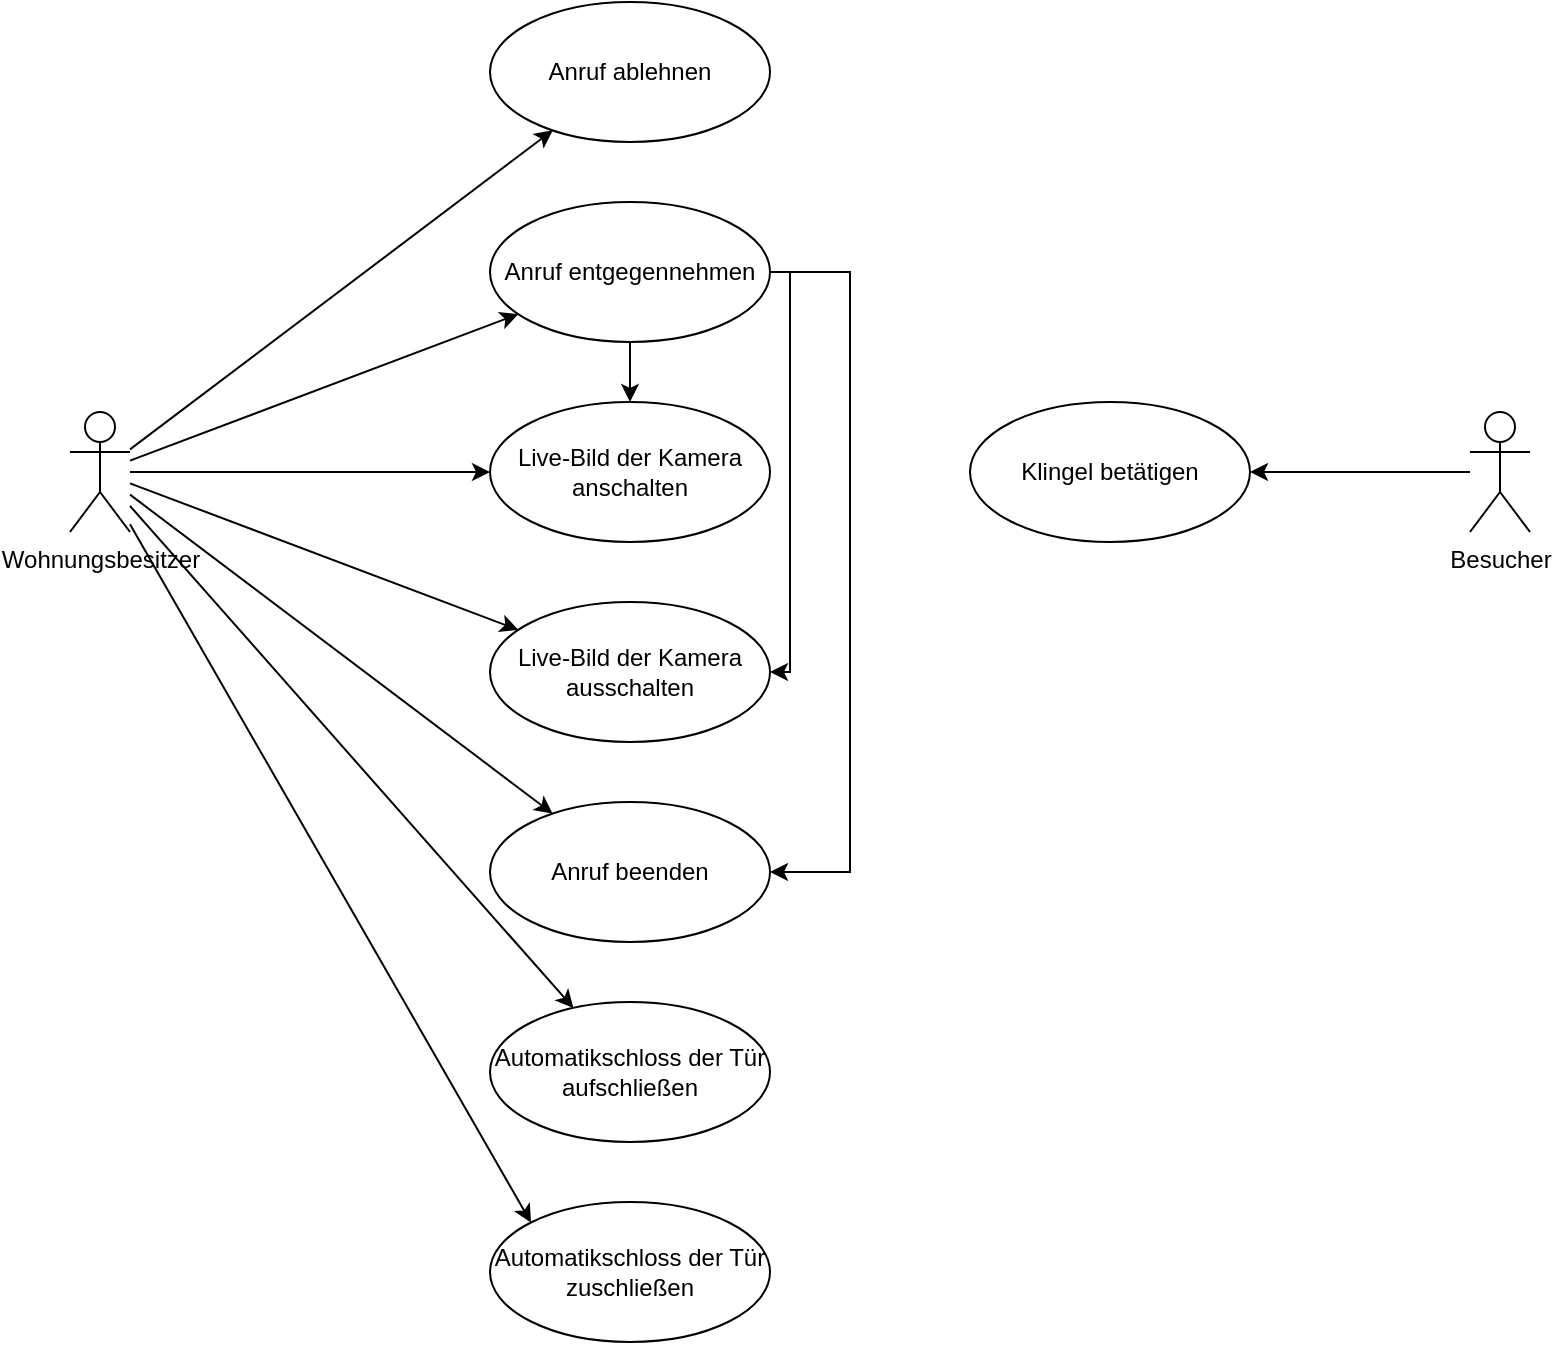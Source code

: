 <mxfile version="20.6.0" type="github" pages="4">
  <diagram id="9683CgnAG9iSsfslkuzx" name="Klingeln bei einem Mehrfamilienhaus">
    <mxGraphModel dx="1354" dy="762" grid="1" gridSize="10" guides="1" tooltips="1" connect="1" arrows="1" fold="1" page="1" pageScale="1" pageWidth="827" pageHeight="1169" math="0" shadow="0">
      <root>
        <mxCell id="0" />
        <mxCell id="1" parent="0" />
        <mxCell id="H2sUAbrCjyI3HVD_D6Cz-8" style="rounded=0;orthogonalLoop=1;jettySize=auto;html=1;" edge="1" parent="1" source="H2sUAbrCjyI3HVD_D6Cz-1" target="H2sUAbrCjyI3HVD_D6Cz-3">
          <mxGeometry relative="1" as="geometry" />
        </mxCell>
        <mxCell id="H2sUAbrCjyI3HVD_D6Cz-9" style="edgeStyle=none;rounded=0;orthogonalLoop=1;jettySize=auto;html=1;" edge="1" parent="1" source="H2sUAbrCjyI3HVD_D6Cz-1" target="H2sUAbrCjyI3HVD_D6Cz-4">
          <mxGeometry relative="1" as="geometry" />
        </mxCell>
        <mxCell id="H2sUAbrCjyI3HVD_D6Cz-10" style="edgeStyle=none;rounded=0;orthogonalLoop=1;jettySize=auto;html=1;" edge="1" parent="1" source="H2sUAbrCjyI3HVD_D6Cz-1" target="H2sUAbrCjyI3HVD_D6Cz-6">
          <mxGeometry relative="1" as="geometry" />
        </mxCell>
        <mxCell id="H2sUAbrCjyI3HVD_D6Cz-11" style="edgeStyle=none;rounded=0;orthogonalLoop=1;jettySize=auto;html=1;" edge="1" parent="1" source="H2sUAbrCjyI3HVD_D6Cz-1" target="H2sUAbrCjyI3HVD_D6Cz-7">
          <mxGeometry relative="1" as="geometry" />
        </mxCell>
        <mxCell id="H2sUAbrCjyI3HVD_D6Cz-13" style="edgeStyle=none;rounded=0;orthogonalLoop=1;jettySize=auto;html=1;" edge="1" parent="1" source="H2sUAbrCjyI3HVD_D6Cz-1" target="H2sUAbrCjyI3HVD_D6Cz-5">
          <mxGeometry relative="1" as="geometry" />
        </mxCell>
        <mxCell id="H2sUAbrCjyI3HVD_D6Cz-21" style="edgeStyle=none;rounded=0;orthogonalLoop=1;jettySize=auto;html=1;entryX=0;entryY=0;entryDx=0;entryDy=0;" edge="1" parent="1" source="H2sUAbrCjyI3HVD_D6Cz-1" target="H2sUAbrCjyI3HVD_D6Cz-20">
          <mxGeometry relative="1" as="geometry" />
        </mxCell>
        <mxCell id="9yt23cUk8mRBP5bSDofl-4" style="rounded=0;orthogonalLoop=1;jettySize=auto;html=1;" edge="1" parent="1" source="H2sUAbrCjyI3HVD_D6Cz-1" target="9yt23cUk8mRBP5bSDofl-1">
          <mxGeometry relative="1" as="geometry" />
        </mxCell>
        <mxCell id="H2sUAbrCjyI3HVD_D6Cz-1" value="Wohnungsbesitzer" style="shape=umlActor;verticalLabelPosition=bottom;verticalAlign=top;html=1;" vertex="1" parent="1">
          <mxGeometry x="40" y="295" width="30" height="60" as="geometry" />
        </mxCell>
        <mxCell id="H2sUAbrCjyI3HVD_D6Cz-19" style="edgeStyle=none;rounded=0;orthogonalLoop=1;jettySize=auto;html=1;" edge="1" parent="1" source="H2sUAbrCjyI3HVD_D6Cz-2" target="H2sUAbrCjyI3HVD_D6Cz-17">
          <mxGeometry relative="1" as="geometry" />
        </mxCell>
        <mxCell id="H2sUAbrCjyI3HVD_D6Cz-2" value="Besucher" style="shape=umlActor;verticalLabelPosition=bottom;verticalAlign=top;html=1;" vertex="1" parent="1">
          <mxGeometry x="740" y="295" width="30" height="60" as="geometry" />
        </mxCell>
        <mxCell id="7n0-RG5vhHjVjFanLFle-1" style="edgeStyle=none;rounded=0;orthogonalLoop=1;jettySize=auto;html=1;" edge="1" parent="1" source="H2sUAbrCjyI3HVD_D6Cz-3" target="H2sUAbrCjyI3HVD_D6Cz-6">
          <mxGeometry relative="1" as="geometry" />
        </mxCell>
        <mxCell id="7n0-RG5vhHjVjFanLFle-2" style="edgeStyle=orthogonalEdgeStyle;rounded=0;orthogonalLoop=1;jettySize=auto;html=1;" edge="1" parent="1" source="H2sUAbrCjyI3HVD_D6Cz-3" target="H2sUAbrCjyI3HVD_D6Cz-7">
          <mxGeometry relative="1" as="geometry">
            <Array as="points">
              <mxPoint x="400" y="225" />
              <mxPoint x="400" y="425" />
            </Array>
          </mxGeometry>
        </mxCell>
        <mxCell id="9yt23cUk8mRBP5bSDofl-3" style="edgeStyle=orthogonalEdgeStyle;rounded=0;orthogonalLoop=1;jettySize=auto;html=1;" edge="1" parent="1" source="H2sUAbrCjyI3HVD_D6Cz-3" target="9yt23cUk8mRBP5bSDofl-1">
          <mxGeometry relative="1" as="geometry">
            <Array as="points">
              <mxPoint x="430" y="225" />
              <mxPoint x="430" y="525" />
            </Array>
          </mxGeometry>
        </mxCell>
        <mxCell id="H2sUAbrCjyI3HVD_D6Cz-3" value="Anruf entgegennehmen" style="ellipse;whiteSpace=wrap;html=1;" vertex="1" parent="1">
          <mxGeometry x="250" y="190" width="140" height="70" as="geometry" />
        </mxCell>
        <mxCell id="H2sUAbrCjyI3HVD_D6Cz-4" value="Anruf ablehnen" style="ellipse;whiteSpace=wrap;html=1;" vertex="1" parent="1">
          <mxGeometry x="250" y="90" width="140" height="70" as="geometry" />
        </mxCell>
        <mxCell id="H2sUAbrCjyI3HVD_D6Cz-5" value="Automatikschloss der Tür aufschließen" style="ellipse;whiteSpace=wrap;html=1;" vertex="1" parent="1">
          <mxGeometry x="250" y="590" width="140" height="70" as="geometry" />
        </mxCell>
        <mxCell id="H2sUAbrCjyI3HVD_D6Cz-6" value="Live-Bild der Kamera anschalten" style="ellipse;whiteSpace=wrap;html=1;" vertex="1" parent="1">
          <mxGeometry x="250" y="290" width="140" height="70" as="geometry" />
        </mxCell>
        <mxCell id="H2sUAbrCjyI3HVD_D6Cz-7" value="Live-Bild der Kamera ausschalten" style="ellipse;whiteSpace=wrap;html=1;" vertex="1" parent="1">
          <mxGeometry x="250" y="390" width="140" height="70" as="geometry" />
        </mxCell>
        <mxCell id="H2sUAbrCjyI3HVD_D6Cz-17" value="Klingel betätigen" style="ellipse;whiteSpace=wrap;html=1;" vertex="1" parent="1">
          <mxGeometry x="490" y="290" width="140" height="70" as="geometry" />
        </mxCell>
        <mxCell id="H2sUAbrCjyI3HVD_D6Cz-20" value="Automatikschloss der Tür zuschließen" style="ellipse;whiteSpace=wrap;html=1;" vertex="1" parent="1">
          <mxGeometry x="250" y="690" width="140" height="70" as="geometry" />
        </mxCell>
        <mxCell id="9yt23cUk8mRBP5bSDofl-1" value="Anruf beenden" style="ellipse;whiteSpace=wrap;html=1;" vertex="1" parent="1">
          <mxGeometry x="250" y="490" width="140" height="70" as="geometry" />
        </mxCell>
      </root>
    </mxGraphModel>
  </diagram>
  <diagram id="JxEIH-Uk0lNDoZk8EkzT" name="Vandalismus">
    <mxGraphModel dx="1354" dy="762" grid="1" gridSize="10" guides="1" tooltips="1" connect="1" arrows="1" fold="1" page="1" pageScale="1" pageWidth="827" pageHeight="1169" math="0" shadow="0">
      <root>
        <mxCell id="0" />
        <mxCell id="1" parent="0" />
        <mxCell id="zpUe-gpLJ5Kz6TNS0Bf4-2" style="edgeStyle=none;rounded=0;orthogonalLoop=1;jettySize=auto;html=1;" edge="1" parent="1" source="NY1Xv3dAFsydf8nAv5eL-1" target="zpUe-gpLJ5Kz6TNS0Bf4-1">
          <mxGeometry relative="1" as="geometry" />
        </mxCell>
        <mxCell id="NY1Xv3dAFsydf8nAv5eL-1" value="Hausverwalter" style="shape=umlActor;verticalLabelPosition=bottom;verticalAlign=top;html=1;" vertex="1" parent="1">
          <mxGeometry x="60" y="275" width="30" height="60" as="geometry" />
        </mxCell>
        <mxCell id="zpUe-gpLJ5Kz6TNS0Bf4-1" value="Aufgezeichnetes Videomaterial einsehen" style="ellipse;whiteSpace=wrap;html=1;" vertex="1" parent="1">
          <mxGeometry x="190" y="270" width="140" height="70" as="geometry" />
        </mxCell>
      </root>
    </mxGraphModel>
  </diagram>
  <diagram id="DC1BSAgUDb4t2_rW9QcT" name="Industrieanlage reparieren">
    <mxGraphModel dx="1354" dy="762" grid="1" gridSize="10" guides="1" tooltips="1" connect="1" arrows="1" fold="1" page="1" pageScale="1" pageWidth="827" pageHeight="1169" math="0" shadow="0">
      <root>
        <mxCell id="0" />
        <mxCell id="1" parent="0" />
        <mxCell id="X-M2JpFEYGyv65lq07dr-2" value="Anruf weiterleiten" style="ellipse;whiteSpace=wrap;html=1;" vertex="1" parent="1">
          <mxGeometry x="300" y="620" width="140" height="70" as="geometry" />
        </mxCell>
        <mxCell id="KxeY4YuqUHuB_UMcK9AJ-7" style="edgeStyle=orthogonalEdgeStyle;rounded=0;orthogonalLoop=1;jettySize=auto;html=1;" edge="1" parent="1" source="naO0QrR7ccBmNV11BkrM-1" target="KxeY4YuqUHuB_UMcK9AJ-4">
          <mxGeometry relative="1" as="geometry">
            <Array as="points">
              <mxPoint x="280" y="755" />
              <mxPoint x="280" y="455" />
            </Array>
          </mxGeometry>
        </mxCell>
        <mxCell id="KxeY4YuqUHuB_UMcK9AJ-8" style="edgeStyle=orthogonalEdgeStyle;rounded=0;orthogonalLoop=1;jettySize=auto;html=1;" edge="1" parent="1" source="naO0QrR7ccBmNV11BkrM-1" target="KxeY4YuqUHuB_UMcK9AJ-3">
          <mxGeometry relative="1" as="geometry">
            <Array as="points">
              <mxPoint x="260" y="755" />
              <mxPoint x="260" y="355" />
            </Array>
          </mxGeometry>
        </mxCell>
        <mxCell id="1OUGvyOp0VnbtjsXrxqf-1" style="edgeStyle=orthogonalEdgeStyle;rounded=0;orthogonalLoop=1;jettySize=auto;html=1;" edge="1" parent="1" source="naO0QrR7ccBmNV11BkrM-1" target="naO0QrR7ccBmNV11BkrM-3">
          <mxGeometry relative="1" as="geometry">
            <Array as="points">
              <mxPoint x="290" y="755" />
              <mxPoint x="290" y="555" />
            </Array>
          </mxGeometry>
        </mxCell>
        <mxCell id="naO0QrR7ccBmNV11BkrM-1" value="Anruf entgegennehmen" style="ellipse;whiteSpace=wrap;html=1;" vertex="1" parent="1">
          <mxGeometry x="300" y="720" width="140" height="70" as="geometry" />
        </mxCell>
        <mxCell id="naO0QrR7ccBmNV11BkrM-2" value="Anruf ablehnen" style="ellipse;whiteSpace=wrap;html=1;" vertex="1" parent="1">
          <mxGeometry x="300" y="820" width="140" height="70" as="geometry" />
        </mxCell>
        <mxCell id="naO0QrR7ccBmNV11BkrM-3" value="Anruf beenden" style="ellipse;whiteSpace=wrap;html=1;" vertex="1" parent="1">
          <mxGeometry x="300" y="520" width="140" height="70" as="geometry" />
        </mxCell>
        <mxCell id="wXhkDM2_RsmrbqnzqRcJ-8" style="edgeStyle=none;rounded=0;orthogonalLoop=1;jettySize=auto;html=1;" edge="1" parent="1" source="wXhkDM2_RsmrbqnzqRcJ-1" target="naO0QrR7ccBmNV11BkrM-3">
          <mxGeometry relative="1" as="geometry" />
        </mxCell>
        <mxCell id="KxeY4YuqUHuB_UMcK9AJ-5" style="edgeStyle=none;rounded=0;orthogonalLoop=1;jettySize=auto;html=1;" edge="1" parent="1" source="wXhkDM2_RsmrbqnzqRcJ-1" target="KxeY4YuqUHuB_UMcK9AJ-3">
          <mxGeometry relative="1" as="geometry" />
        </mxCell>
        <mxCell id="KxeY4YuqUHuB_UMcK9AJ-6" style="edgeStyle=none;rounded=0;orthogonalLoop=1;jettySize=auto;html=1;" edge="1" parent="1" source="wXhkDM2_RsmrbqnzqRcJ-1" target="KxeY4YuqUHuB_UMcK9AJ-4">
          <mxGeometry relative="1" as="geometry" />
        </mxCell>
        <mxCell id="K_--6l42lXjtmq69ku_P-3" style="rounded=0;orthogonalLoop=1;jettySize=auto;html=1;" edge="1" parent="1" source="wXhkDM2_RsmrbqnzqRcJ-1" target="K_--6l42lXjtmq69ku_P-2">
          <mxGeometry relative="1" as="geometry" />
        </mxCell>
        <mxCell id="K_--6l42lXjtmq69ku_P-4" style="edgeStyle=none;rounded=0;orthogonalLoop=1;jettySize=auto;html=1;" edge="1" parent="1" source="wXhkDM2_RsmrbqnzqRcJ-1" target="K_--6l42lXjtmq69ku_P-1">
          <mxGeometry relative="1" as="geometry" />
        </mxCell>
        <mxCell id="wXhkDM2_RsmrbqnzqRcJ-1" value="Industrie-Mitarbeiter" style="shape=umlActor;verticalLabelPosition=bottom;verticalAlign=top;html=1;" vertex="1" parent="1">
          <mxGeometry x="70" y="385" width="30" height="60" as="geometry" />
        </mxCell>
        <mxCell id="wXhkDM2_RsmrbqnzqRcJ-4" style="edgeStyle=none;rounded=0;orthogonalLoop=1;jettySize=auto;html=1;" edge="1" parent="1" source="wXhkDM2_RsmrbqnzqRcJ-3" target="X-M2JpFEYGyv65lq07dr-2">
          <mxGeometry relative="1" as="geometry" />
        </mxCell>
        <mxCell id="wXhkDM2_RsmrbqnzqRcJ-5" style="edgeStyle=none;rounded=0;orthogonalLoop=1;jettySize=auto;html=1;entryX=1;entryY=0.5;entryDx=0;entryDy=0;" edge="1" parent="1" source="wXhkDM2_RsmrbqnzqRcJ-3" target="naO0QrR7ccBmNV11BkrM-3">
          <mxGeometry relative="1" as="geometry" />
        </mxCell>
        <mxCell id="wXhkDM2_RsmrbqnzqRcJ-6" style="edgeStyle=none;rounded=0;orthogonalLoop=1;jettySize=auto;html=1;" edge="1" parent="1" source="wXhkDM2_RsmrbqnzqRcJ-3" target="naO0QrR7ccBmNV11BkrM-1">
          <mxGeometry relative="1" as="geometry" />
        </mxCell>
        <mxCell id="wXhkDM2_RsmrbqnzqRcJ-7" style="edgeStyle=none;rounded=0;orthogonalLoop=1;jettySize=auto;html=1;" edge="1" parent="1" source="wXhkDM2_RsmrbqnzqRcJ-3" target="naO0QrR7ccBmNV11BkrM-2">
          <mxGeometry relative="1" as="geometry" />
        </mxCell>
        <mxCell id="wXhkDM2_RsmrbqnzqRcJ-3" value="Reparatur-Mitarbeiter" style="shape=umlActor;verticalLabelPosition=bottom;verticalAlign=top;html=1;" vertex="1" parent="1">
          <mxGeometry x="650" y="660" width="30" height="60" as="geometry" />
        </mxCell>
        <mxCell id="KxeY4YuqUHuB_UMcK9AJ-3" value="Bildschirmfreigabe starten" style="ellipse;whiteSpace=wrap;html=1;" vertex="1" parent="1">
          <mxGeometry x="300" y="320" width="140" height="70" as="geometry" />
        </mxCell>
        <mxCell id="KxeY4YuqUHuB_UMcK9AJ-4" value="Bildschirmfreigabe stoppen" style="ellipse;whiteSpace=wrap;html=1;" vertex="1" parent="1">
          <mxGeometry x="300" y="420" width="140" height="70" as="geometry" />
        </mxCell>
        <mxCell id="K_--6l42lXjtmq69ku_P-1" value="Kontakt von Service-Unternehmen suchen und auswählen" style="ellipse;whiteSpace=wrap;html=1;" vertex="1" parent="1">
          <mxGeometry x="300" y="120" width="140" height="70" as="geometry" />
        </mxCell>
        <mxCell id="K_--6l42lXjtmq69ku_P-2" value="Kontakt anrufen" style="ellipse;whiteSpace=wrap;html=1;" vertex="1" parent="1">
          <mxGeometry x="300" y="220" width="140" height="70" as="geometry" />
        </mxCell>
      </root>
    </mxGraphModel>
  </diagram>
  <diagram id="wNCC-YN0mPjggOWZhk0P" name="Zimmerservice">
    <mxGraphModel dx="1354" dy="762" grid="1" gridSize="10" guides="1" tooltips="1" connect="1" arrows="1" fold="1" page="1" pageScale="1" pageWidth="827" pageHeight="1169" math="0" shadow="0">
      <root>
        <mxCell id="0" />
        <mxCell id="1" parent="0" />
        <mxCell id="f4G6d4ESCpuel53y0smk-2" style="edgeStyle=none;rounded=0;orthogonalLoop=1;jettySize=auto;html=1;" edge="1" parent="1" source="eITpSbHSYu2vecG4eaP6-1" target="5KBEn8xQkYRYPp7Ggdv--1">
          <mxGeometry relative="1" as="geometry" />
        </mxCell>
        <mxCell id="f4G6d4ESCpuel53y0smk-3" style="edgeStyle=none;rounded=0;orthogonalLoop=1;jettySize=auto;html=1;" edge="1" parent="1" source="eITpSbHSYu2vecG4eaP6-1" target="5KBEn8xQkYRYPp7Ggdv--2">
          <mxGeometry relative="1" as="geometry" />
        </mxCell>
        <mxCell id="f4G6d4ESCpuel53y0smk-6" style="edgeStyle=none;rounded=0;orthogonalLoop=1;jettySize=auto;html=1;" edge="1" parent="1" source="eITpSbHSYu2vecG4eaP6-1" target="f4G6d4ESCpuel53y0smk-1">
          <mxGeometry relative="1" as="geometry" />
        </mxCell>
        <mxCell id="eITpSbHSYu2vecG4eaP6-1" value="Hotelgast" style="shape=umlActor;verticalLabelPosition=bottom;verticalAlign=top;html=1;" vertex="1" parent="1">
          <mxGeometry x="70" y="260" width="30" height="60" as="geometry" />
        </mxCell>
        <mxCell id="c8Du09bSsaoddzDz6t1H-5" style="edgeStyle=none;rounded=0;orthogonalLoop=1;jettySize=auto;html=1;" edge="1" parent="1" source="orSrijJYiG3t8mVnugKc-2" target="f4G6d4ESCpuel53y0smk-1">
          <mxGeometry relative="1" as="geometry" />
        </mxCell>
        <mxCell id="orSrijJYiG3t8mVnugKc-2" value="Anruf entgegennehmen" style="ellipse;whiteSpace=wrap;html=1;" vertex="1" parent="1">
          <mxGeometry x="320" y="355" width="140" height="70" as="geometry" />
        </mxCell>
        <mxCell id="orSrijJYiG3t8mVnugKc-3" value="Anruf ablehnen" style="ellipse;whiteSpace=wrap;html=1;" vertex="1" parent="1">
          <mxGeometry x="320" y="455" width="140" height="70" as="geometry" />
        </mxCell>
        <mxCell id="5KBEn8xQkYRYPp7Ggdv--1" value="Kontakt suchen und auswählen" style="ellipse;whiteSpace=wrap;html=1;" vertex="1" parent="1">
          <mxGeometry x="320" y="55" width="140" height="70" as="geometry" />
        </mxCell>
        <mxCell id="5KBEn8xQkYRYPp7Ggdv--2" value="Kontakt anrufen" style="ellipse;whiteSpace=wrap;html=1;" vertex="1" parent="1">
          <mxGeometry x="320" y="155" width="140" height="70" as="geometry" />
        </mxCell>
        <mxCell id="f4G6d4ESCpuel53y0smk-1" value="Anruf beenden" style="ellipse;whiteSpace=wrap;html=1;" vertex="1" parent="1">
          <mxGeometry x="320" y="255" width="140" height="70" as="geometry" />
        </mxCell>
        <mxCell id="c8Du09bSsaoddzDz6t1H-2" style="edgeStyle=none;rounded=0;orthogonalLoop=1;jettySize=auto;html=1;" edge="1" parent="1" source="c8Du09bSsaoddzDz6t1H-1" target="orSrijJYiG3t8mVnugKc-3">
          <mxGeometry relative="1" as="geometry" />
        </mxCell>
        <mxCell id="c8Du09bSsaoddzDz6t1H-3" style="edgeStyle=none;rounded=0;orthogonalLoop=1;jettySize=auto;html=1;" edge="1" parent="1" source="c8Du09bSsaoddzDz6t1H-1" target="orSrijJYiG3t8mVnugKc-2">
          <mxGeometry relative="1" as="geometry" />
        </mxCell>
        <mxCell id="c8Du09bSsaoddzDz6t1H-4" style="edgeStyle=none;rounded=0;orthogonalLoop=1;jettySize=auto;html=1;" edge="1" parent="1" source="c8Du09bSsaoddzDz6t1H-1" target="f4G6d4ESCpuel53y0smk-1">
          <mxGeometry relative="1" as="geometry" />
        </mxCell>
        <mxCell id="c8Du09bSsaoddzDz6t1H-1" value="Zimmerservice" style="shape=umlActor;verticalLabelPosition=bottom;verticalAlign=top;html=1;" vertex="1" parent="1">
          <mxGeometry x="670" y="260" width="30" height="60" as="geometry" />
        </mxCell>
      </root>
    </mxGraphModel>
  </diagram>
</mxfile>
